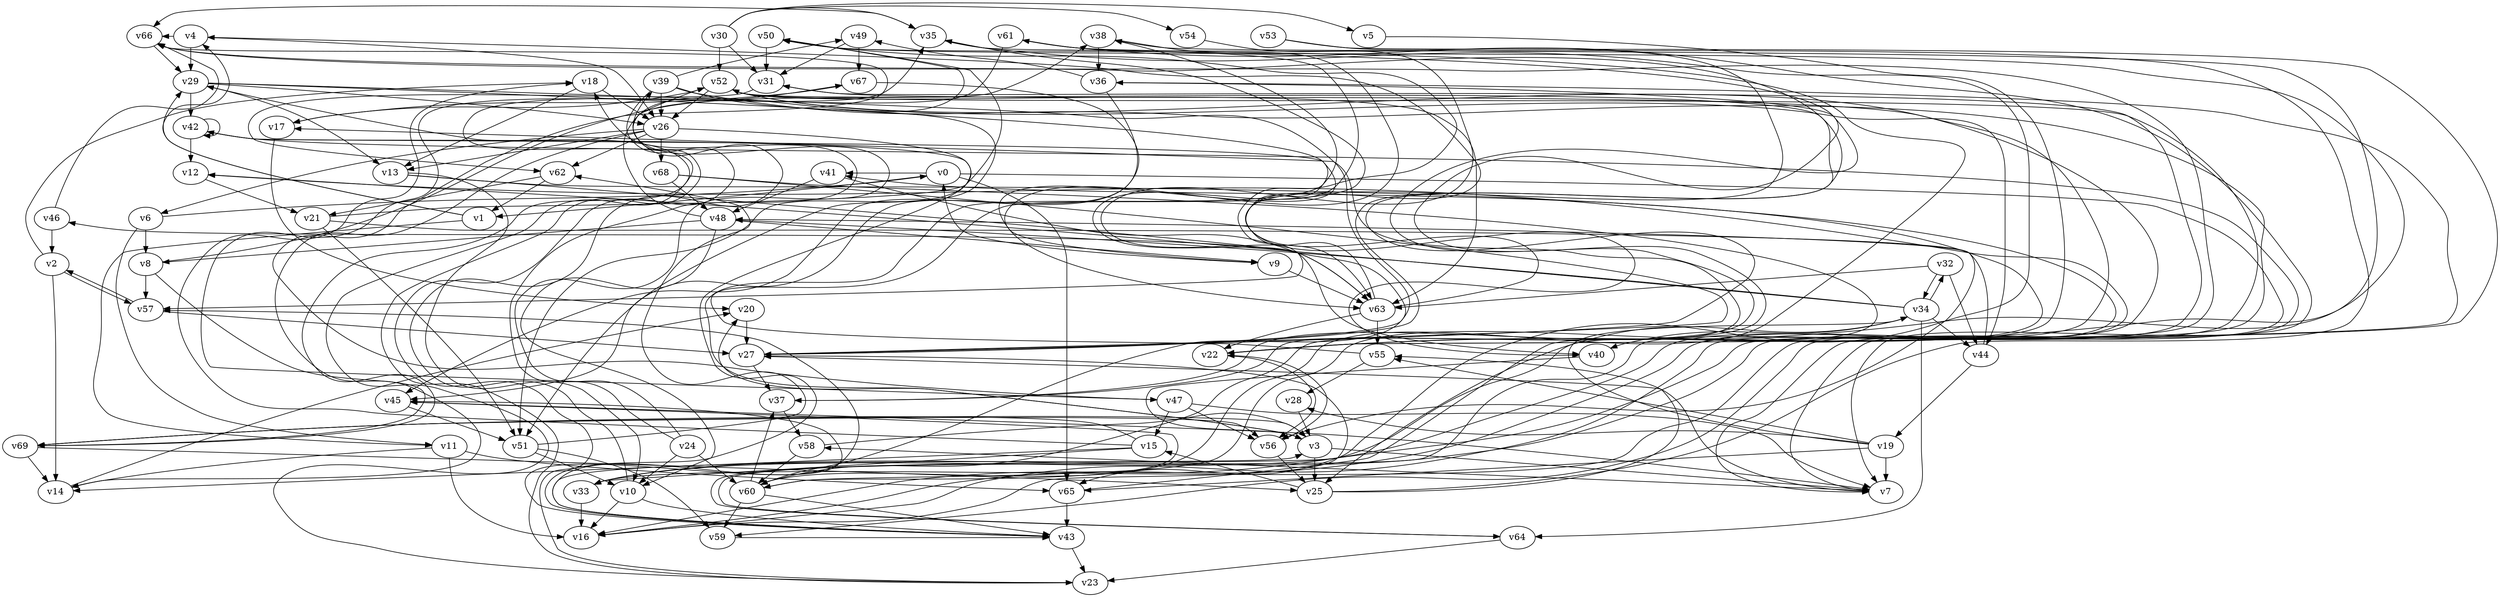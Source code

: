 // Benchmark game 100 - 70 vertices
digraph G {
    v0 [name="v0", player=0];
    v1 [name="v1", player=0];
    v2 [name="v2", player=1];
    v3 [name="v3", player=0, target=1];
    v4 [name="v4", player=1];
    v5 [name="v5", player=1];
    v6 [name="v6", player=1];
    v7 [name="v7", player=0, target=1];
    v8 [name="v8", player=0];
    v9 [name="v9", player=1];
    v10 [name="v10", player=0];
    v11 [name="v11", player=1, target=1];
    v12 [name="v12", player=0];
    v13 [name="v13", player=1];
    v14 [name="v14", player=0];
    v15 [name="v15", player=0, target=1];
    v16 [name="v16", player=1];
    v17 [name="v17", player=0, target=1];
    v18 [name="v18", player=0];
    v19 [name="v19", player=1];
    v20 [name="v20", player=1];
    v21 [name="v21", player=0];
    v22 [name="v22", player=0];
    v23 [name="v23", player=0];
    v24 [name="v24", player=0];
    v25 [name="v25", player=1];
    v26 [name="v26", player=1];
    v27 [name="v27", player=1];
    v28 [name="v28", player=1];
    v29 [name="v29", player=1];
    v30 [name="v30", player=1];
    v31 [name="v31", player=0];
    v32 [name="v32", player=0, target=1];
    v33 [name="v33", player=0];
    v34 [name="v34", player=0];
    v35 [name="v35", player=0];
    v36 [name="v36", player=1, target=1];
    v37 [name="v37", player=1];
    v38 [name="v38", player=1];
    v39 [name="v39", player=1];
    v40 [name="v40", player=0];
    v41 [name="v41", player=0, target=1];
    v42 [name="v42", player=0];
    v43 [name="v43", player=1];
    v44 [name="v44", player=0];
    v45 [name="v45", player=0];
    v46 [name="v46", player=1];
    v47 [name="v47", player=0];
    v48 [name="v48", player=0];
    v49 [name="v49", player=0];
    v50 [name="v50", player=0];
    v51 [name="v51", player=1, target=1];
    v52 [name="v52", player=1];
    v53 [name="v53", player=0];
    v54 [name="v54", player=0];
    v55 [name="v55", player=0];
    v56 [name="v56", player=1];
    v57 [name="v57", player=0];
    v58 [name="v58", player=1, target=1];
    v59 [name="v59", player=0];
    v60 [name="v60", player=1];
    v61 [name="v61", player=0, target=1];
    v62 [name="v62", player=0];
    v63 [name="v63", player=0];
    v64 [name="v64", player=0];
    v65 [name="v65", player=1];
    v66 [name="v66", player=0];
    v67 [name="v67", player=1];
    v68 [name="v68", player=1];
    v69 [name="v69", player=1];

    v0 -> v41 [constraint="time == 0"];
    v1 -> v11 [constraint="time % 6 == 0"];
    v2 -> v14;
    v3 -> v38 [constraint="time >= 12"];
    v4 -> v29;
    v5 -> v64 [constraint="time >= 8"];
    v6 -> v8;
    v7 -> v55 [constraint="time % 5 == 3"];
    v8 -> v69 [constraint="time == 5"];
    v9 -> v63;
    v10 -> v16;
    v11 -> v14;
    v12 -> v21 [constraint="time % 3 == 2"];
    v13 -> v10 [constraint="(time % 3 == 1) || (time % 5 == 0)"];
    v14 -> v20 [constraint="time % 6 == 0"];
    v15 -> v69 [constraint="time % 2 == 1"];
    v16 -> v52 [constraint="time == 11"];
    v17 -> v20;
    v18 -> v13 [constraint="time % 6 == 0"];
    v19 -> v65;
    v20 -> v27;
    v21 -> v50 [constraint="(time >= 4) && (time <= 16)"];
    v22 -> v56 [constraint="(time % 3 == 1) || (time % 4 == 0)"];
    v23 -> v38 [constraint="(time >= 2) && (time <= 22)"];
    v24 -> v10;
    v25 -> v27 [constraint="time % 6 == 0"];
    v26 -> v14 [constraint="time <= 20"];
    v27 -> v37;
    v28 -> v3;
    v29 -> v26 [constraint="time >= 1"];
    v30 -> v31;
    v31 -> v33 [constraint="time % 5 == 0"];
    v32 -> v63;
    v33 -> v66 [constraint="time == 12"];
    v34 -> v44;
    v35 -> v63 [constraint="time == 4"];
    v36 -> v45 [constraint="time >= 11"];
    v37 -> v58;
    v38 -> v9 [constraint="time >= 13"];
    v39 -> v26;
    v40 -> v3 [constraint="time >= 11"];
    v41 -> v63 [constraint="(time >= 2) && (time <= 16)"];
    v42 -> v7 [constraint="time == 14"];
    v43 -> v3 [constraint="(time >= 10) && (time <= 24)"];
    v44 -> v48 [constraint="time <= 11"];
    v45 -> v7 [constraint="time == 14"];
    v46 -> v2;
    v47 -> v35 [constraint="time == 19"];
    v48 -> v50 [constraint="time == 19"];
    v49 -> v31 [constraint="time <= 9"];
    v50 -> v31;
    v51 -> v59;
    v52 -> v63;
    v53 -> v40 [constraint="time % 2 == 0"];
    v54 -> v63 [constraint="time <= 7"];
    v55 -> v35 [constraint="time % 6 == 3"];
    v56 -> v25;
    v57 -> v27;
    v58 -> v3 [constraint="time >= 7"];
    v59 -> v43 [constraint="time <= 20"];
    v60 -> v37;
    v61 -> v69 [constraint="time % 6 == 1"];
    v62 -> v21;
    v63 -> v42 [constraint="time % 2 == 1"];
    v64 -> v23;
    v65 -> v41 [constraint="time <= 9"];
    v66 -> v47 [constraint="time % 4 == 2"];
    v67 -> v45 [constraint="time == 3"];
    v68 -> v27 [constraint="time % 2 == 1"];
    v69 -> v3 [constraint="(time >= 9) && (time <= 17)"];
    v30 -> v54 [constraint="time == 17"];
    v26 -> v62;
    v24 -> v18 [constraint="(time >= 1) && (time <= 19)"];
    v30 -> v52;
    v46 -> v66 [constraint="time == 13"];
    v35 -> v66 [constraint="time == 15"];
    v34 -> v12 [constraint="time == 15"];
    v11 -> v16;
    v29 -> v13 [constraint="time == 11"];
    v21 -> v56 [constraint="time == 1"];
    v15 -> v33 [constraint="time == 9"];
    v0 -> v65;
    v34 -> v32 [constraint="time >= 6"];
    v56 -> v22 [constraint="time % 4 == 1"];
    v48 -> v8;
    v68 -> v48;
    v39 -> v49 [constraint="time <= 11"];
    v48 -> v9;
    v21 -> v51 [constraint="time >= 1"];
    v42 -> v43 [constraint="time == 20"];
    v34 -> v48 [constraint="(time >= 3) && (time <= 21)"];
    v64 -> v31 [constraint="time == 8"];
    v29 -> v63 [constraint="time == 8"];
    v3 -> v25;
    v34 -> v40;
    v43 -> v45 [constraint="time % 5 == 0"];
    v1 -> v29 [constraint="(time >= 2) && (time <= 24)"];
    v52 -> v17;
    v19 -> v28 [constraint="(time % 4 == 1) || (time % 4 == 2)"];
    v16 -> v12 [constraint="time % 5 == 1"];
    v49 -> v67;
    v47 -> v7 [constraint="time <= 15"];
    v57 -> v2 [constraint="(time >= 5) && (time <= 15)"];
    v10 -> v52 [constraint="time % 4 == 0"];
    v69 -> v14;
    v52 -> v33 [constraint="time <= 5"];
    v30 -> v35 [constraint="time >= 11"];
    v32 -> v34;
    v60 -> v59;
    v53 -> v22 [constraint="time >= 15"];
    v42 -> v42 [constraint="time <= 8"];
    v39 -> v23 [constraint="time % 4 == 2"];
    v36 -> v49 [constraint="time == 10"];
    v37 -> v17 [constraint="time >= 12"];
    v60 -> v45 [constraint="time >= 3"];
    v60 -> v43;
    v0 -> v1;
    v8 -> v57;
    v39 -> v59 [constraint="time % 4 == 2"];
    v23 -> v29 [constraint="time == 3"];
    v52 -> v27 [constraint="time % 3 == 1"];
    v35 -> v65 [constraint="time % 2 == 0"];
    v6 -> v11 [constraint="time == 14"];
    v13 -> v16 [constraint="time % 6 == 2"];
    v43 -> v57 [constraint="time == 2"];
    v30 -> v5 [constraint="time <= 23"];
    v38 -> v36;
    v36 -> v22 [constraint="time % 3 == 1"];
    v44 -> v19 [constraint="time >= 15"];
    v69 -> v25 [constraint="time % 5 == 1"];
    v68 -> v60 [constraint="time >= 14"];
    v51 -> v62 [constraint="time % 6 == 0"];
    v26 -> v6 [constraint="time <= 18"];
    v41 -> v48;
    v58 -> v60;
    v10 -> v43 [constraint="time % 3 == 2"];
    v8 -> v67 [constraint="time <= 19"];
    v4 -> v66 [constraint="time >= 5"];
    v9 -> v0 [constraint="time == 18"];
    v15 -> v14 [constraint="(time % 3 == 1) || (time % 4 == 1)"];
    v48 -> v10 [constraint="(time >= 9) && (time <= 18)"];
    v7 -> v58 [constraint="time == 9"];
    v22 -> v38 [constraint="time <= 20"];
    v27 -> v66 [constraint="time <= 25"];
    v43 -> v23;
    v61 -> v37 [constraint="time % 5 == 3"];
    v0 -> v7 [constraint="time == 17"];
    v15 -> v18 [constraint="time == 5"];
    v42 -> v12;
    v3 -> v20 [constraint="time >= 7"];
    v61 -> v7 [constraint="time % 5 == 3"];
    v2 -> v18 [constraint="time % 4 == 1"];
    v27 -> v46 [constraint="time == 13"];
    v39 -> v51 [constraint="time >= 11"];
    v67 -> v17 [constraint="(time >= 1) && (time <= 15)"];
    v24 -> v60;
    v2 -> v57;
    v31 -> v62 [constraint="time % 2 == 1"];
    v55 -> v28;
    v63 -> v4 [constraint="time % 6 == 1"];
    v34 -> v64;
    v19 -> v55 [constraint="time == 9"];
    v69 -> v56 [constraint="time <= 10"];
    v52 -> v44;
    v60 -> v36 [constraint="time % 4 == 2"];
    v50 -> v40 [constraint="time == 13"];
    v60 -> v50 [constraint="time == 8"];
    v11 -> v65;
    v13 -> v57 [constraint="(time % 3 == 1) || (time % 3 == 0)"];
    v24 -> v39 [constraint="time == 4"];
    v19 -> v7;
    v22 -> v50 [constraint="time % 3 == 0"];
    v27 -> v16 [constraint="time >= 7"];
    v32 -> v44;
    v47 -> v56;
    v1 -> v4 [constraint="(time % 3 == 0) || (time % 5 == 1)"];
    v29 -> v42;
    v65 -> v43;
    v19 -> v34 [constraint="time == 15"];
    v47 -> v15;
    v25 -> v61 [constraint="time >= 10"];
    v3 -> v7 [constraint="time >= 6"];
    v26 -> v51 [constraint="time >= 13"];
    v52 -> v26;
    v63 -> v55;
    v33 -> v16;
    v45 -> v51;
    v66 -> v29 [constraint="time == 7"];
    v63 -> v22;
    v26 -> v13;
    v29 -> v60 [constraint="time >= 12"];
    v6 -> v0 [constraint="time % 6 == 2"];
    v18 -> v26;
    v4 -> v26 [constraint="time >= 1"];
    v34 -> v25;
    v25 -> v15 [constraint="time % 6 == 4"];
    v26 -> v68;
    v51 -> v10;
    v62 -> v1;
}
